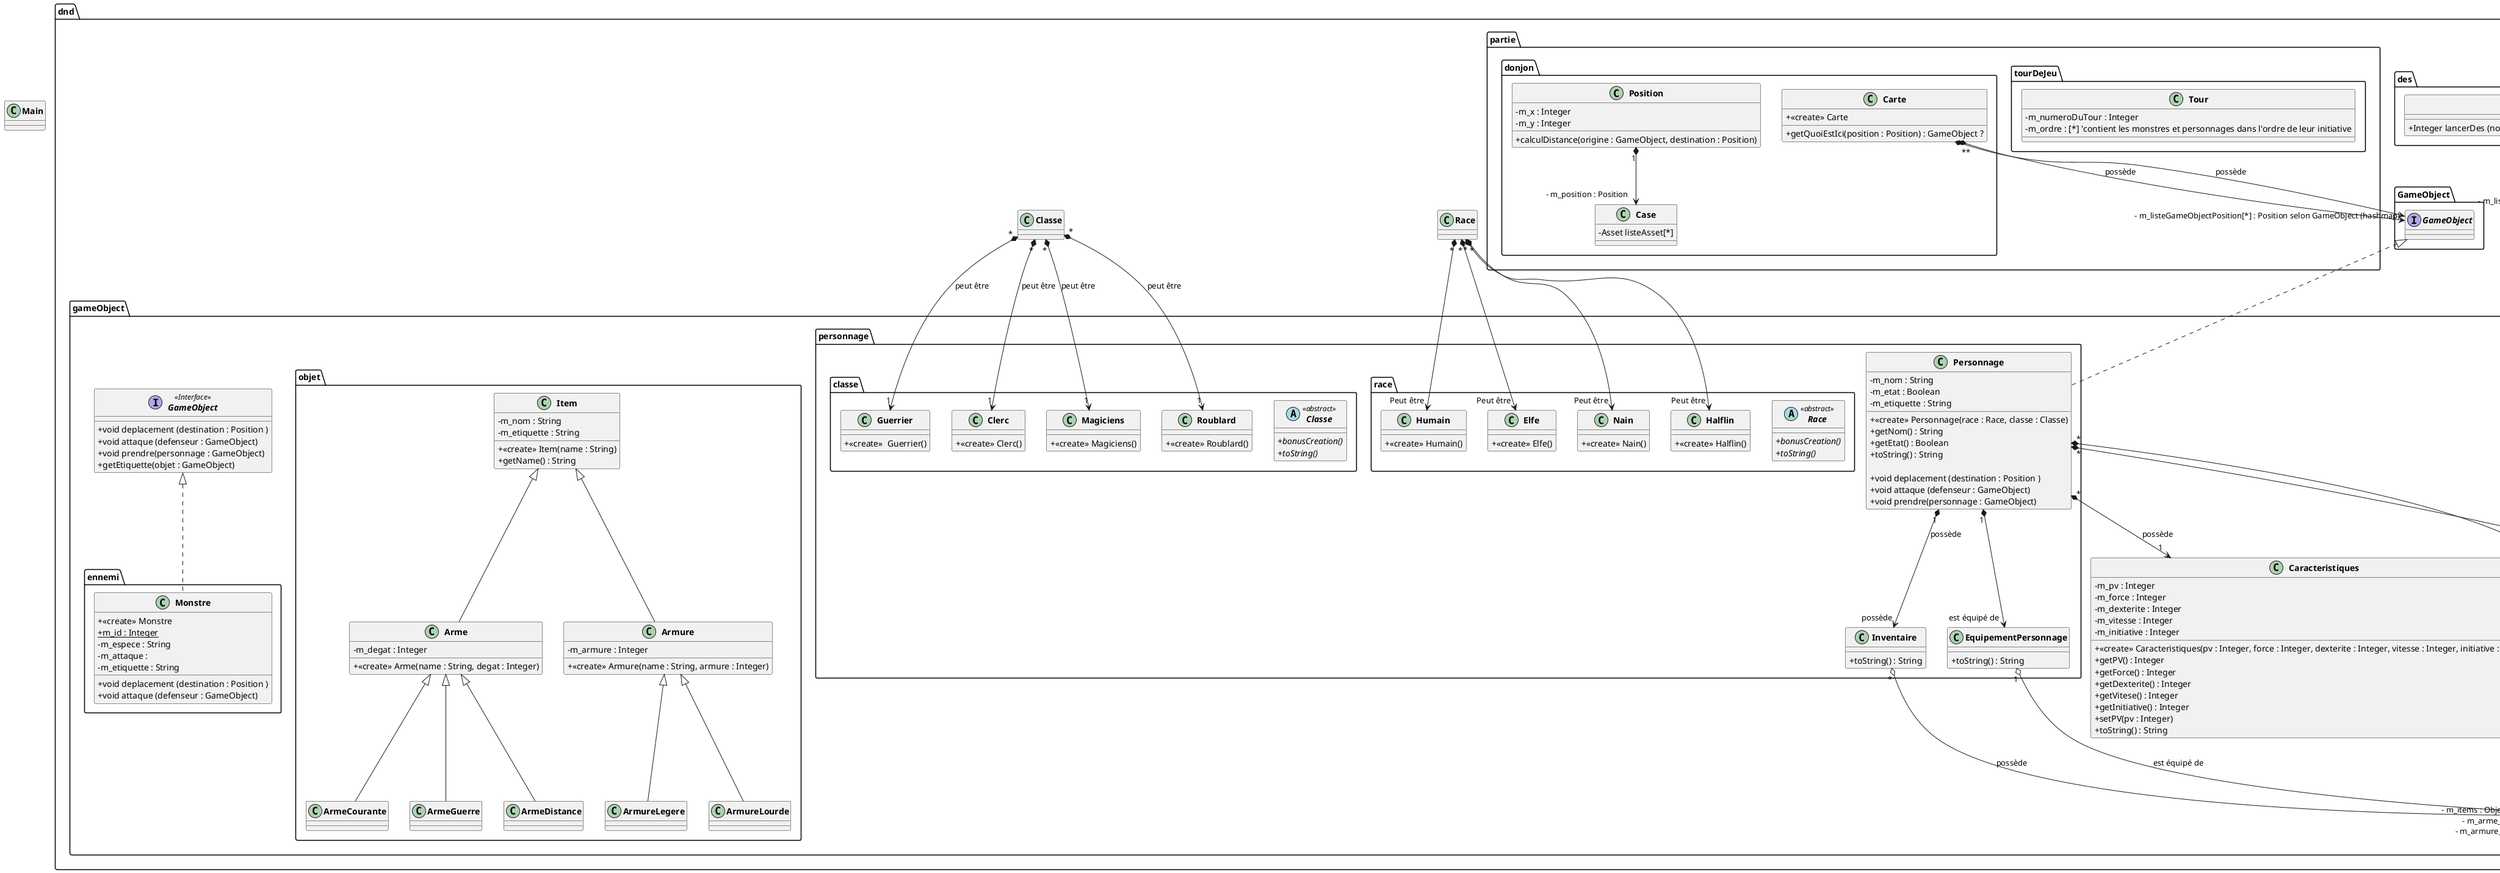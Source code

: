 @startuml

skinparam classAttributeIconSize 0
skinparam classFontStyle Bold
skinparam style strictuml hide empty members
'skinparam linetype ortho

'dnd/
'   des/
'   partie/
'       tourDeJeu/
'       donjon/
'   gameObject/
'       personnage/
'           race/
'           classe/
'       ennemi/
'       objet/


class Main
{

}

package dnd
{
    package des
    {
        class Des
        {
            +Integer lancerDes (nombreDeDes : Integer, nombreDeFace : Integer)
        }
    }

    package partie
    {
        package tourDeJeu
        {
            class Tour
            {
                -m_numeroDuTour : Integer
                ' methode déroulement du tour
                -m_ordre : [*] 'contient les monstres et personnages dans l'ordre de leur initiative
                'methode qui enleve un monstre ou personnage mort de m_ordre
            }

        }

        package donjon
        {
            class Carte
            {
                +<<create>> Carte
                ' un choix de carte par défaut
                ' instancie     taille de la carte
                '               position des obstacle
                '               creer les monstre
                '               positionne monstre et personnage
                '               positionne equipement
                '               phrases de contexte
                + getQuoiEstIci(position : Position) : GameObject ?
                ' ici le type, je ne sais pas, car ça peut tout retourner, j'aurais mis Object mais il faudrait utiliser getClass() dans le code (interdit); solution possible : créer une classe "Entité" qui est implémentée par Monstre, Personnage, etc pour plus de flexibilité.
                ' methode getOuEsTruc (truc)
                ' EDIT : du coup ici bah c'est "bon" on verra comment ça rend dans le code

            }

            class Case {
                -Asset listeAsset[*]
            }

            class Position
            {
                -m_x : Integer
                -m_y : Integer
                +calculDistance(origine : GameObject, destination : Position)
            }
        }
    }

package gameObject
{
    package personnage
    {
        package race
        {
            abstract class Race <<abstract>>
            {
            +{abstract} bonusCreation()
            +{abstract} toString()
            }

            class Humain
            {
            +<<create>> Humain()
            }

            class Elfe
            {
            +<<create>> Elfe()
            }

            class Nain
            {
            +<<create>> Nain()
            }

            class Halflin
            {
            +<<create>> Halflin()
            }
        }

        package classe
        {
            abstract class Classe <<abstract>>
            {
            +{abstract} bonusCreation()
            +{abstract} toString()
            }

            class Guerrier
            {
            +<<create>>  Guerrier()
            }

            class Clerc
            {
            +<<create>> Clerc()
            }

            class Magiciens
            {
            +<<create>> Magiciens()
            }

            class Roublard
            {
            +<<create>> Roublard()
            }
        }

        class Personnage implements  dnd.GameObject.GameObject
        {
            +<<create>> Personnage(race : Race, classe : Classe)
            - m_nom : String
            - m_etat : Boolean
            - m_etiquette : String
            ' Race : mettre une composition
            ' Classe : mettre une composition
            ' Inventaire d'équipements : mettre une composition
            ' Équipements : mettre une composition
            + getNom() : String
            + getEtat() : Boolean
            + toString() : String

            +void deplacement (destination : Position )
            +void attaque (defenseur : GameObject)
            +void prendre(personnage : GameObject)
        }

        class Inventaire
        {
            + toString() : String
        }

        class EquipementPersonnage
        {
            + toString() : String
        }
    }

    package ennemi
    {
        class Monstre implements dnd.gameObject.GameObject
        {
            +<<create>> Monstre
            + {static} m_id : Integer
            - m_espece : String
            - m_attaque :
            - m_etiquette : String
            ' Objet caractérisitique

            ' Faire une énumeration des especes pour acceder à leurs caractéristique
            +void deplacement (destination : Position )
            +void attaque (defenseur : GameObject)
        }
    }

    package objet
    {
        class Item
        {
            - m_nom : String
            - m_etiquette : String
            + <<create>> Item(name : String)
            + getName() : String
        }

        class Arme extends Item
        {
            - m_degat : Integer
            + <<create>> Arme(name : String, degat : Integer)
        }

        class Armure extends Item
        {
            - m_armure : Integer
            + <<create>> Armure(name : String, armure : Integer)
        }

        class ArmeCourante extends Arme
        {

        }

        class ArmeGuerre extends Arme
        {

        }

        class ArmeDistance extends Arme
        {

        }

        class ArmureLegere extends Armure
        {

        }

        class ArmureLourde extends Armure
        {

        }
    }

    interface GameObject <<Interface>>
    {
        +void deplacement (destination : Position )
        +void attaque (defenseur : GameObject)
        +void prendre(personnage : GameObject)
        +getEtiquette(objet : GameObject)
    }

    class Caracteristiques
    {
        ' Membres de la classe
        - m_pv : Integer
        - m_force : Integer
        - m_dexterite : Integer
        - m_vitesse : Integer
        - m_initiative : Integer
        ' Ctor
        + <<create>> Caracteristiques(pv : Integer, force : Integer, dexterite : Integer, vitesse : Integer, initiative : Integer)
        ' Getters
        + getPV() : Integer
        + getForce() : Integer
        + getDexterite() : Integer
        + getVitese() : Integer
        + getInitiative() : Integer
        ' Setters
        + setPV(pv : Integer)
        + toString() : String
    }
}

'dnd/
'   des/DES
'   partie/
'       tourDeJeu/TOUR
'       donjon/CARTE-CASE-POSITION
'   gameObject/ASSET-GAMEOBJECT-CARACTERISTIQUE
'       personnage/PERSONNAGE-INVENTAIRE-EQUIPEMENTPERSONNAGE
'           race/HUMAIN-ELFE-NAIN-HALFLIN
'           classe/GUERRIER-CLERC-MAGICIEN-ROUBLARD
'       ennemi/MONSTRE
'       objet/ITEM-ARME-ARMURE(et leurs impléments)



Carte "*" *--> "- m_listeGameObjectPosition[*] : Position selon GameObject (hashmap)" dnd.GameObject.GameObject : possède
Carte "*" *--> "- m_listPositionGameObject[*] : GameObject selon la Position (hashmap)" dnd.GameObject.GameObject : possède

Position "1" *-->  "- m_position : Position" Case

Personnage "*" *--> "1" race.Race
Personnage "*" *--> classe.Classe
Personnage "*" *--> "1" Caracteristiques : possède
Personnage "1" *--> "est équipé de" EquipementPersonnage
Personnage "1" *--> "possède" Inventaire : possède

Inventaire "*" o--  "*\n- m_items : Objets du personnage" dnd.objet.Item : possède

EquipementPersonnage "1" o-- "- m_arme_equipee : Arme\n - m_armure_equipee : Armure" dnd.objet.Item : est équipé de

Race "*" *--> "Peut être" Humain
Race "*" *--> "Peut être" Elfe
Race "*" *--> "Peut être" Nain
Race "*" *--> "Peut être" Halflin

Classe "*" *--> "1" Guerrier : peut être
Classe "*" *--> "1" Clerc : peut être
Classe "*" *--> "1" Magiciens : peut être
Classe "*" *--> "1" Roublard : peut être

' Item "*" *--> "- m_degat : (dé)\n- m_portee : Integer" ArmeCourante: contient des
' Item "*" *--> "- m_degat : (dé)\n- m_portee : Integer" ArmeGuerre: contient des
' Item "*" *--> "- m_degat : (dé)\n- m_portee : Integer" ArmeDistance: contient des
' Item "*" *--> "- m_armure : Integer" ArmureLegere: contient des
' Item "*" *--> "- " ArmureLourde: contient des





@enduml
